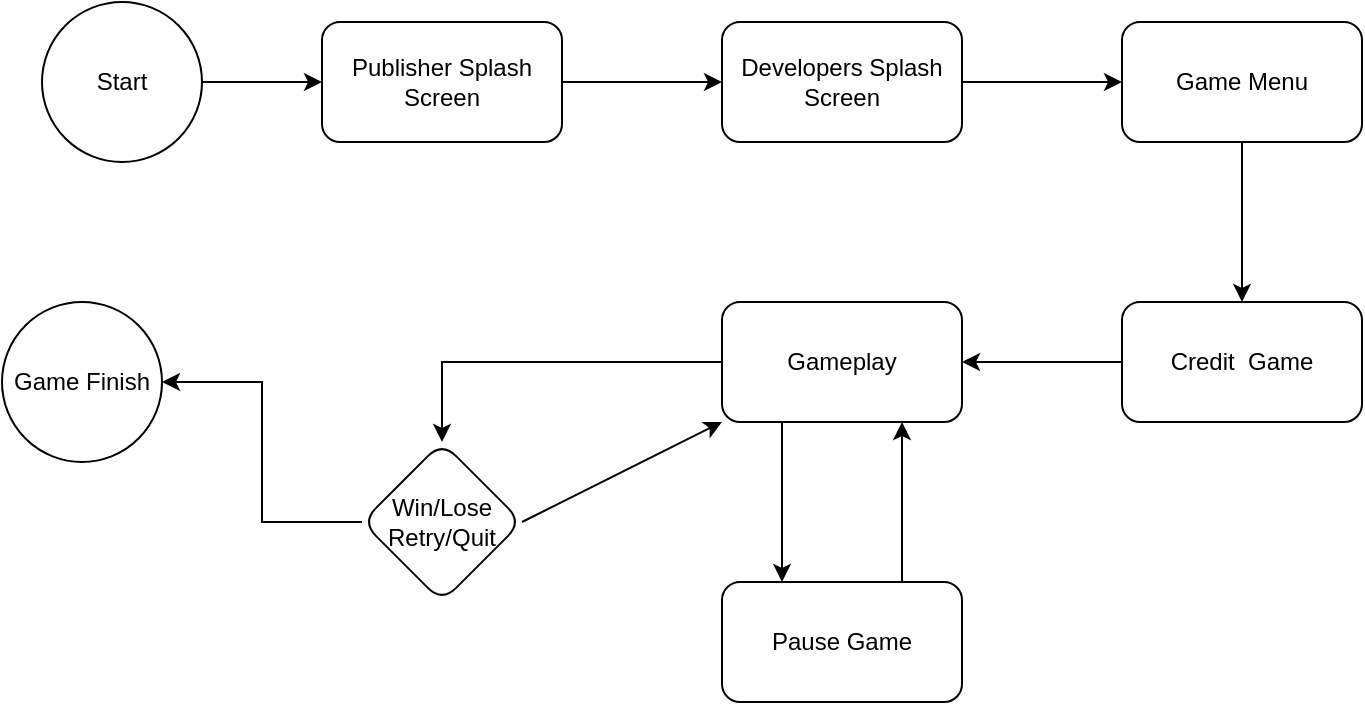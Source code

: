 <mxfile version="24.8.6">
  <diagram name="Page-1" id="_0z8RJA_iJgqiRZq9YI-">
    <mxGraphModel dx="1434" dy="772" grid="1" gridSize="10" guides="1" tooltips="1" connect="1" arrows="1" fold="1" page="1" pageScale="1" pageWidth="850" pageHeight="1100" math="0" shadow="0">
      <root>
        <mxCell id="0" />
        <mxCell id="1" parent="0" />
        <mxCell id="yT91KGNes9ikWfbtn_mg-4" value="" style="edgeStyle=orthogonalEdgeStyle;rounded=0;orthogonalLoop=1;jettySize=auto;html=1;" edge="1" parent="1" source="yT91KGNes9ikWfbtn_mg-1" target="yT91KGNes9ikWfbtn_mg-3">
          <mxGeometry relative="1" as="geometry" />
        </mxCell>
        <mxCell id="yT91KGNes9ikWfbtn_mg-1" value="Start" style="ellipse;whiteSpace=wrap;html=1;aspect=fixed;" vertex="1" parent="1">
          <mxGeometry x="80" y="40" width="80" height="80" as="geometry" />
        </mxCell>
        <mxCell id="yT91KGNes9ikWfbtn_mg-6" value="" style="edgeStyle=orthogonalEdgeStyle;rounded=0;orthogonalLoop=1;jettySize=auto;html=1;" edge="1" parent="1" source="yT91KGNes9ikWfbtn_mg-3" target="yT91KGNes9ikWfbtn_mg-5">
          <mxGeometry relative="1" as="geometry" />
        </mxCell>
        <mxCell id="yT91KGNes9ikWfbtn_mg-3" value="Publisher Splash Screen" style="rounded=1;whiteSpace=wrap;html=1;" vertex="1" parent="1">
          <mxGeometry x="220" y="50" width="120" height="60" as="geometry" />
        </mxCell>
        <mxCell id="yT91KGNes9ikWfbtn_mg-8" value="" style="edgeStyle=orthogonalEdgeStyle;rounded=0;orthogonalLoop=1;jettySize=auto;html=1;" edge="1" parent="1" source="yT91KGNes9ikWfbtn_mg-5" target="yT91KGNes9ikWfbtn_mg-7">
          <mxGeometry relative="1" as="geometry" />
        </mxCell>
        <mxCell id="yT91KGNes9ikWfbtn_mg-5" value="Developers Splash Screen" style="whiteSpace=wrap;html=1;rounded=1;" vertex="1" parent="1">
          <mxGeometry x="420" y="50" width="120" height="60" as="geometry" />
        </mxCell>
        <mxCell id="yT91KGNes9ikWfbtn_mg-10" value="" style="edgeStyle=orthogonalEdgeStyle;rounded=0;orthogonalLoop=1;jettySize=auto;html=1;" edge="1" parent="1" source="yT91KGNes9ikWfbtn_mg-7" target="yT91KGNes9ikWfbtn_mg-9">
          <mxGeometry relative="1" as="geometry" />
        </mxCell>
        <mxCell id="yT91KGNes9ikWfbtn_mg-7" value="Game Menu" style="whiteSpace=wrap;html=1;rounded=1;" vertex="1" parent="1">
          <mxGeometry x="620" y="50" width="120" height="60" as="geometry" />
        </mxCell>
        <mxCell id="yT91KGNes9ikWfbtn_mg-12" value="" style="edgeStyle=orthogonalEdgeStyle;rounded=0;orthogonalLoop=1;jettySize=auto;html=1;" edge="1" parent="1" source="yT91KGNes9ikWfbtn_mg-9" target="yT91KGNes9ikWfbtn_mg-11">
          <mxGeometry relative="1" as="geometry" />
        </mxCell>
        <mxCell id="yT91KGNes9ikWfbtn_mg-9" value="Credit&amp;nbsp; Game" style="whiteSpace=wrap;html=1;rounded=1;" vertex="1" parent="1">
          <mxGeometry x="620" y="190" width="120" height="60" as="geometry" />
        </mxCell>
        <mxCell id="yT91KGNes9ikWfbtn_mg-14" value="" style="edgeStyle=orthogonalEdgeStyle;rounded=0;orthogonalLoop=1;jettySize=auto;html=1;" edge="1" parent="1" source="yT91KGNes9ikWfbtn_mg-11" target="yT91KGNes9ikWfbtn_mg-13">
          <mxGeometry relative="1" as="geometry" />
        </mxCell>
        <mxCell id="yT91KGNes9ikWfbtn_mg-19" value="" style="edgeStyle=orthogonalEdgeStyle;rounded=0;orthogonalLoop=1;jettySize=auto;html=1;exitX=0.25;exitY=1;exitDx=0;exitDy=0;entryX=0.25;entryY=0;entryDx=0;entryDy=0;" edge="1" parent="1" source="yT91KGNes9ikWfbtn_mg-11" target="yT91KGNes9ikWfbtn_mg-18">
          <mxGeometry relative="1" as="geometry" />
        </mxCell>
        <mxCell id="yT91KGNes9ikWfbtn_mg-11" value="Gameplay" style="whiteSpace=wrap;html=1;rounded=1;" vertex="1" parent="1">
          <mxGeometry x="420" y="190" width="120" height="60" as="geometry" />
        </mxCell>
        <mxCell id="yT91KGNes9ikWfbtn_mg-16" value="" style="edgeStyle=orthogonalEdgeStyle;rounded=0;orthogonalLoop=1;jettySize=auto;html=1;" edge="1" parent="1" source="yT91KGNes9ikWfbtn_mg-13" target="yT91KGNes9ikWfbtn_mg-15">
          <mxGeometry relative="1" as="geometry" />
        </mxCell>
        <mxCell id="yT91KGNes9ikWfbtn_mg-13" value="Win/Lose&lt;div&gt;Retry/Quit&lt;/div&gt;" style="rhombus;whiteSpace=wrap;html=1;rounded=1;" vertex="1" parent="1">
          <mxGeometry x="240" y="260" width="80" height="80" as="geometry" />
        </mxCell>
        <mxCell id="yT91KGNes9ikWfbtn_mg-15" value="Game Finish" style="ellipse;whiteSpace=wrap;html=1;rounded=1;" vertex="1" parent="1">
          <mxGeometry x="60" y="190" width="80" height="80" as="geometry" />
        </mxCell>
        <mxCell id="yT91KGNes9ikWfbtn_mg-17" value="" style="endArrow=classic;html=1;rounded=0;exitX=1;exitY=0.5;exitDx=0;exitDy=0;entryX=0;entryY=1;entryDx=0;entryDy=0;" edge="1" parent="1" source="yT91KGNes9ikWfbtn_mg-13" target="yT91KGNes9ikWfbtn_mg-11">
          <mxGeometry width="50" height="50" relative="1" as="geometry">
            <mxPoint x="520" y="400" as="sourcePoint" />
            <mxPoint x="570" y="350" as="targetPoint" />
          </mxGeometry>
        </mxCell>
        <mxCell id="yT91KGNes9ikWfbtn_mg-18" value="Pause Game" style="whiteSpace=wrap;html=1;rounded=1;" vertex="1" parent="1">
          <mxGeometry x="420" y="330" width="120" height="60" as="geometry" />
        </mxCell>
        <mxCell id="yT91KGNes9ikWfbtn_mg-20" value="" style="edgeStyle=orthogonalEdgeStyle;rounded=0;orthogonalLoop=1;jettySize=auto;html=1;exitX=0.75;exitY=0;exitDx=0;exitDy=0;entryX=0.75;entryY=1;entryDx=0;entryDy=0;" edge="1" parent="1" source="yT91KGNes9ikWfbtn_mg-18" target="yT91KGNes9ikWfbtn_mg-11">
          <mxGeometry relative="1" as="geometry">
            <mxPoint x="490" y="260" as="sourcePoint" />
            <mxPoint x="490" y="340" as="targetPoint" />
          </mxGeometry>
        </mxCell>
      </root>
    </mxGraphModel>
  </diagram>
</mxfile>
